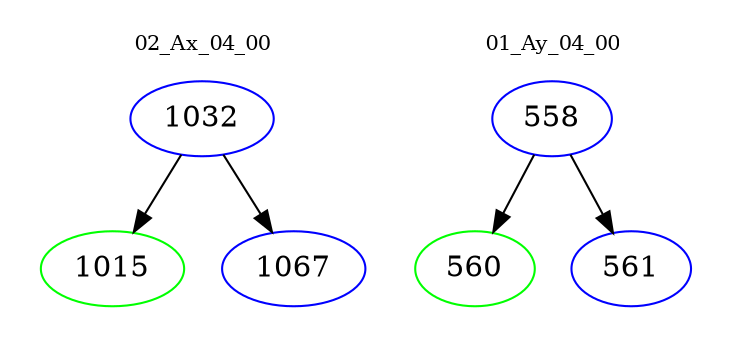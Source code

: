 digraph{
subgraph cluster_0 {
color = white
label = "02_Ax_04_00";
fontsize=10;
T0_1032 [label="1032", color="blue"]
T0_1032 -> T0_1015 [color="black"]
T0_1015 [label="1015", color="green"]
T0_1032 -> T0_1067 [color="black"]
T0_1067 [label="1067", color="blue"]
}
subgraph cluster_1 {
color = white
label = "01_Ay_04_00";
fontsize=10;
T1_558 [label="558", color="blue"]
T1_558 -> T1_560 [color="black"]
T1_560 [label="560", color="green"]
T1_558 -> T1_561 [color="black"]
T1_561 [label="561", color="blue"]
}
}
